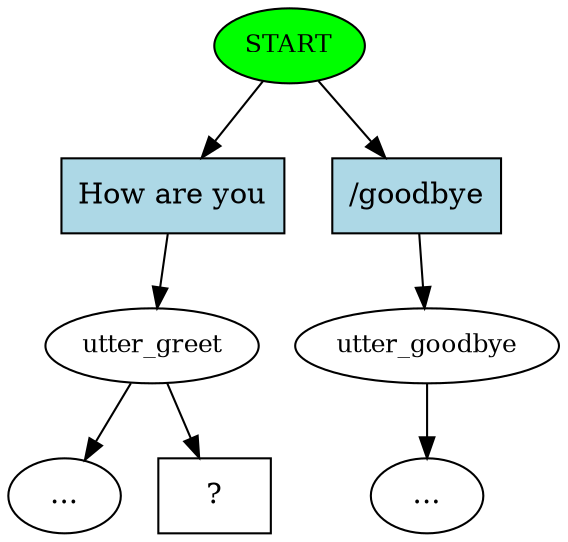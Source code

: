 digraph  {
0 [class="start active", fillcolor=green, fontsize=12, label=START, style=filled];
1 [class=active, fontsize=12, label=utter_greet];
3 [class="", fontsize=12, label=utter_goodbye];
"-5" [class=ellipsis, label="..."];
"-6" [class=ellipsis, label="..."];
6 [class="intent dashed active", label="  ?  ", shape=rect];
7 [class="intent active", fillcolor=lightblue, label="How\ are\ you", shape=rect, style=filled];
8 [class=intent, fillcolor=lightblue, label="\/goodbye", shape=rect, style=filled];
0 -> 7  [class=active, key=0];
0 -> 8  [class="", key=0];
1 -> "-6"  [class="", key=NONE, label=""];
1 -> 6  [class=active, key=NONE, label=""];
3 -> "-5"  [class="", key=NONE, label=""];
7 -> 1  [class=active, key=0];
8 -> 3  [class="", key=0];
}
